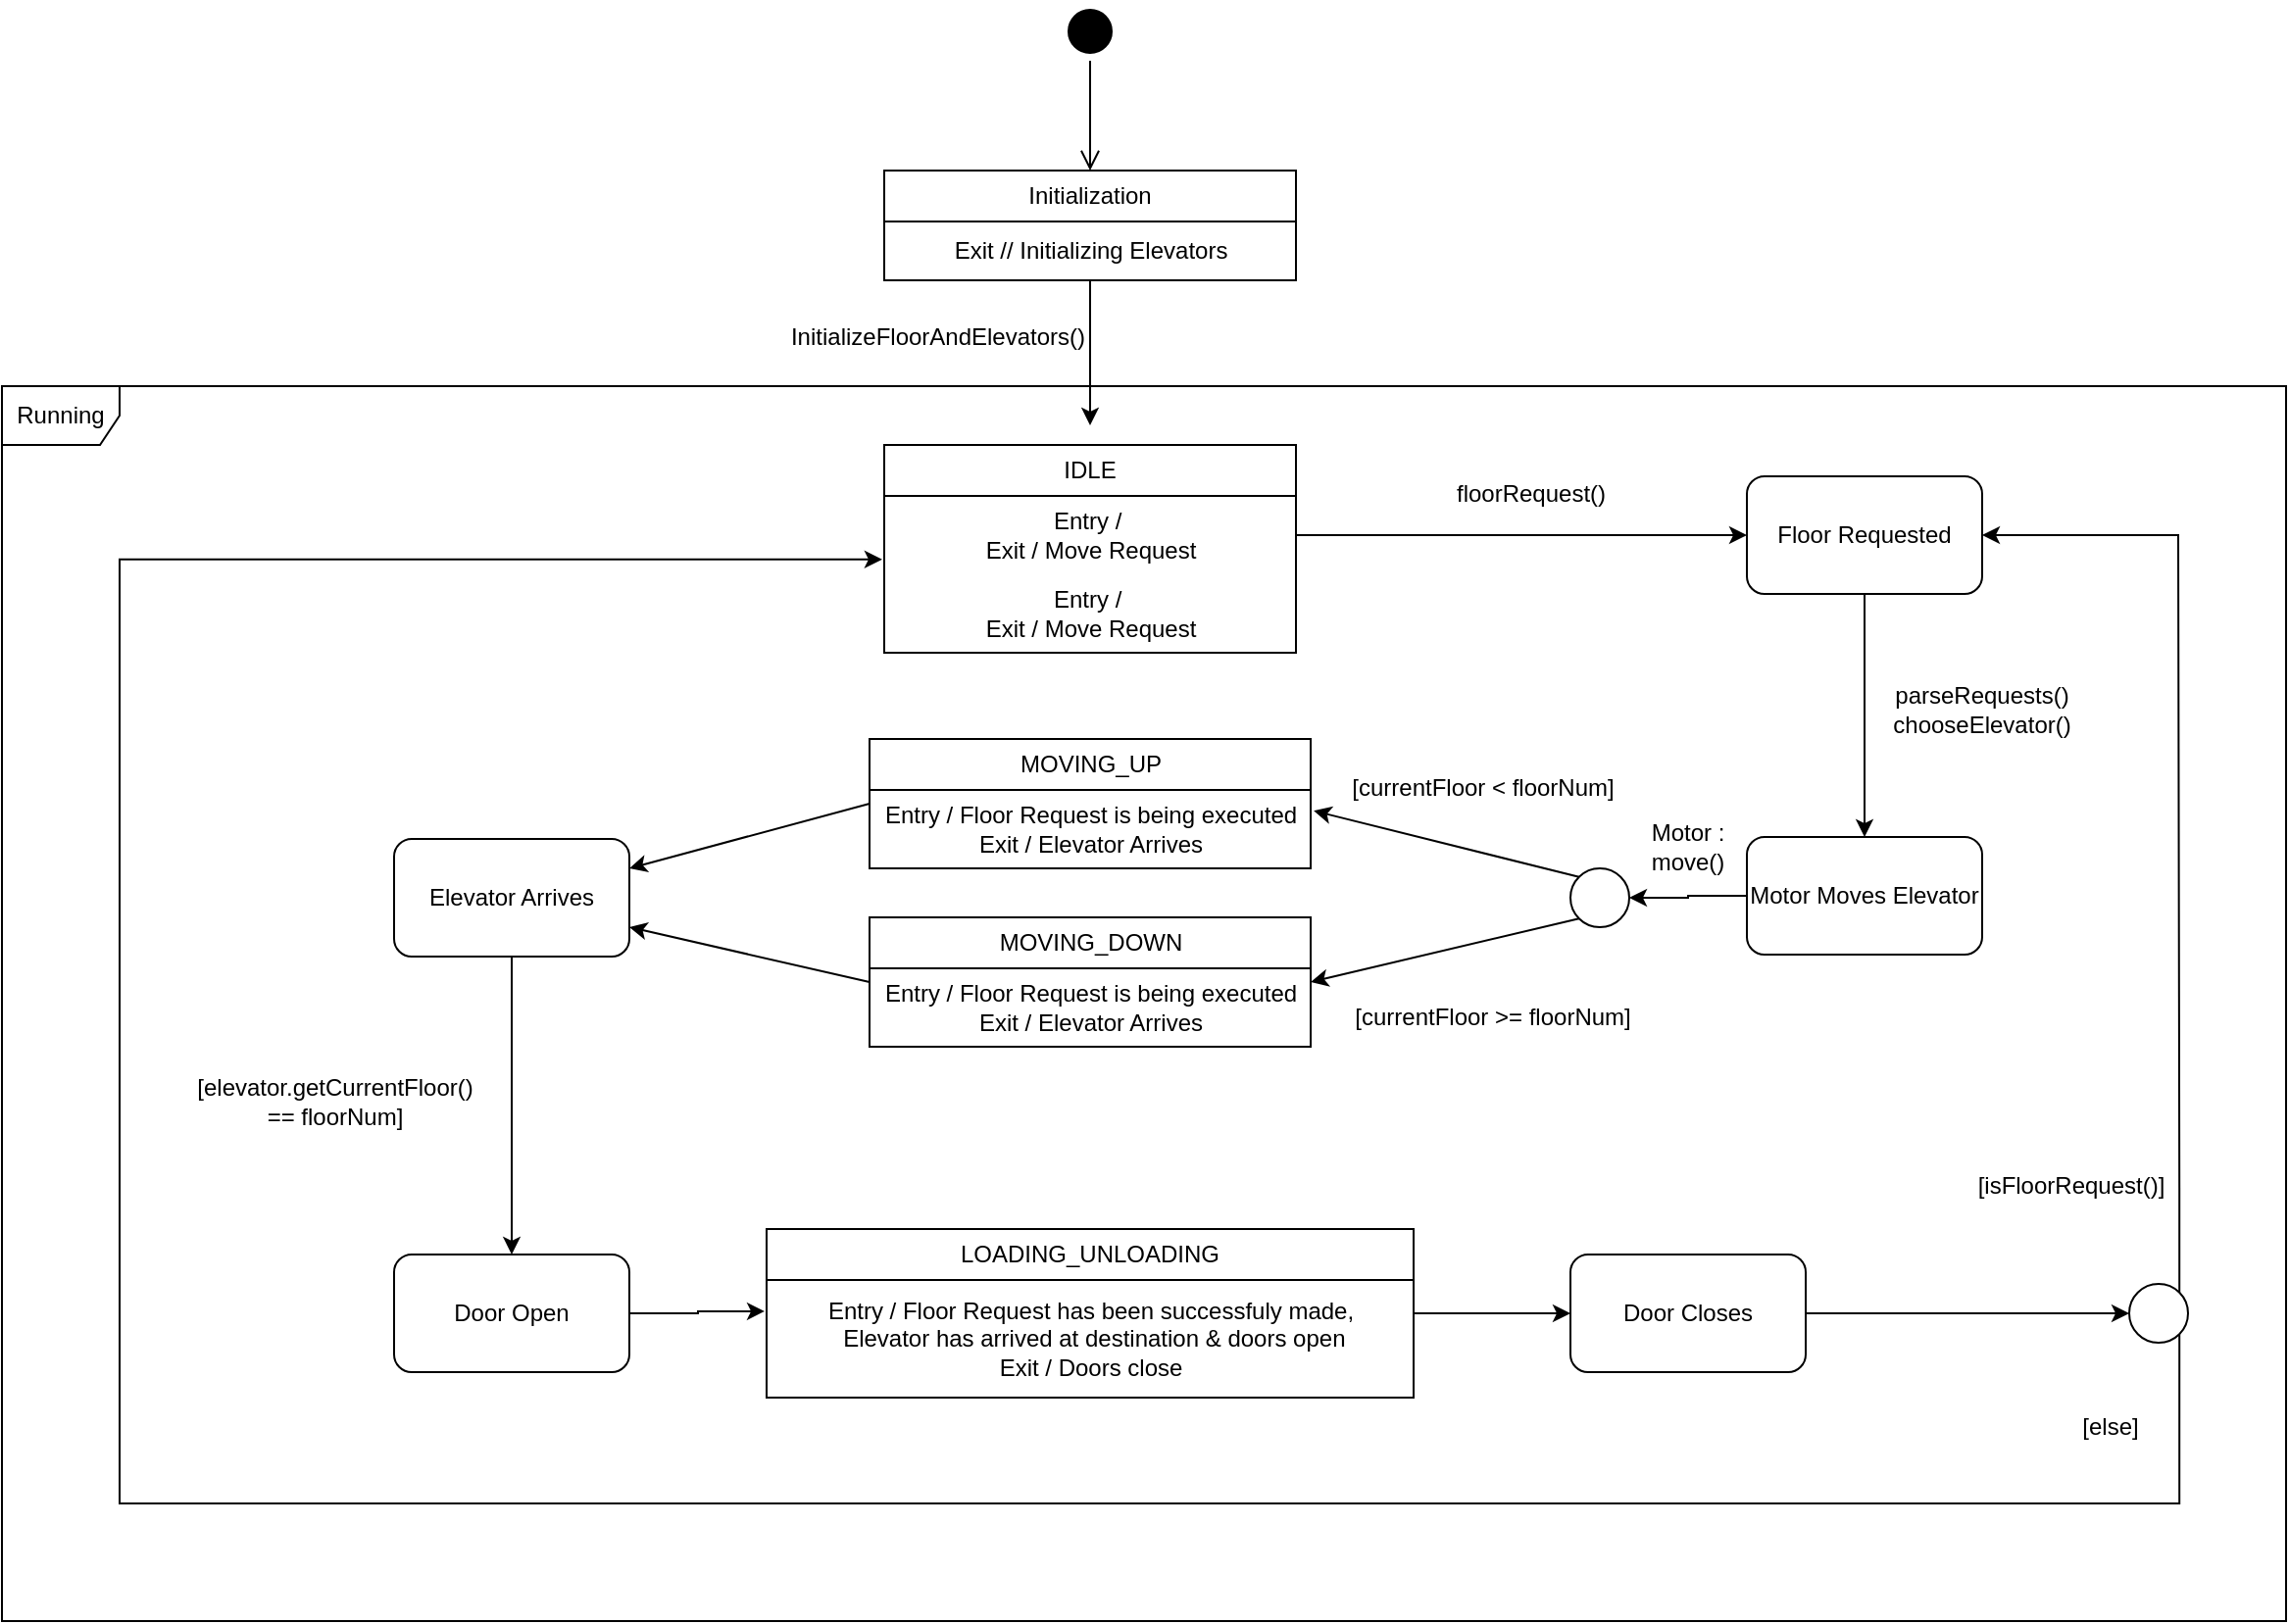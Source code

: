 <mxfile version="24.0.6" type="device">
  <diagram name="Page-1" id="PvMmBn6i1ijl0CdpWlQL">
    <mxGraphModel dx="2051" dy="1891" grid="1" gridSize="10" guides="1" tooltips="1" connect="1" arrows="1" fold="1" page="1" pageScale="1" pageWidth="850" pageHeight="1100" math="0" shadow="0">
      <root>
        <mxCell id="0" />
        <mxCell id="1" parent="0" />
        <mxCell id="htWQr3QKB11t6zbesEdf-1" value="IDLE" style="swimlane;fontStyle=0;childLayout=stackLayout;horizontal=1;startSize=26;fillColor=none;horizontalStack=0;resizeParent=1;resizeParentMax=0;resizeLast=0;collapsible=1;marginBottom=0;whiteSpace=wrap;html=1;" parent="1" vertex="1">
          <mxGeometry x="-210" y="160" width="210" height="106" as="geometry" />
        </mxCell>
        <mxCell id="htWQr3QKB11t6zbesEdf-2" value="Entry /&amp;nbsp;&lt;br&gt;Exit / Move Request" style="text;html=1;align=center;verticalAlign=middle;resizable=0;points=[];autosize=1;strokeColor=none;fillColor=none;" parent="htWQr3QKB11t6zbesEdf-1" vertex="1">
          <mxGeometry y="26" width="210" height="40" as="geometry" />
        </mxCell>
        <mxCell id="htWQr3QKB11t6zbesEdf-50" value="Entry /&amp;nbsp;&lt;br&gt;Exit / Move Request" style="text;html=1;align=center;verticalAlign=middle;resizable=0;points=[];autosize=1;strokeColor=none;fillColor=none;" parent="htWQr3QKB11t6zbesEdf-1" vertex="1">
          <mxGeometry y="66" width="210" height="40" as="geometry" />
        </mxCell>
        <mxCell id="htWQr3QKB11t6zbesEdf-3" style="edgeStyle=orthogonalEdgeStyle;rounded=0;orthogonalLoop=1;jettySize=auto;html=1;entryX=0.5;entryY=0;entryDx=0;entryDy=0;" parent="1" source="htWQr3QKB11t6zbesEdf-4" target="htWQr3QKB11t6zbesEdf-5" edge="1">
          <mxGeometry relative="1" as="geometry" />
        </mxCell>
        <mxCell id="htWQr3QKB11t6zbesEdf-4" value="Floor Requested" style="rounded=1;whiteSpace=wrap;html=1;" parent="1" vertex="1">
          <mxGeometry x="230" y="176" width="120" height="60" as="geometry" />
        </mxCell>
        <mxCell id="d21psSxY8Zwg0yVvmTkS-15" style="edgeStyle=orthogonalEdgeStyle;rounded=0;orthogonalLoop=1;jettySize=auto;html=1;exitX=0;exitY=0.5;exitDx=0;exitDy=0;entryX=1;entryY=0.5;entryDx=0;entryDy=0;" edge="1" parent="1" source="htWQr3QKB11t6zbesEdf-5" target="d21psSxY8Zwg0yVvmTkS-14">
          <mxGeometry relative="1" as="geometry" />
        </mxCell>
        <mxCell id="htWQr3QKB11t6zbesEdf-5" value="Motor Moves Elevator" style="rounded=1;whiteSpace=wrap;html=1;" parent="1" vertex="1">
          <mxGeometry x="230" y="360" width="120" height="60" as="geometry" />
        </mxCell>
        <mxCell id="htWQr3QKB11t6zbesEdf-7" value="Door Open" style="rounded=1;whiteSpace=wrap;html=1;" parent="1" vertex="1">
          <mxGeometry x="-460" y="573" width="120" height="60" as="geometry" />
        </mxCell>
        <mxCell id="d21psSxY8Zwg0yVvmTkS-30" style="rounded=0;orthogonalLoop=1;jettySize=auto;html=1;exitX=1;exitY=0.5;exitDx=0;exitDy=0;entryX=0;entryY=0.5;entryDx=0;entryDy=0;" edge="1" parent="1" source="htWQr3QKB11t6zbesEdf-9" target="d21psSxY8Zwg0yVvmTkS-28">
          <mxGeometry relative="1" as="geometry" />
        </mxCell>
        <mxCell id="htWQr3QKB11t6zbesEdf-9" value="Door Closes" style="rounded=1;whiteSpace=wrap;html=1;" parent="1" vertex="1">
          <mxGeometry x="140" y="573" width="120" height="60" as="geometry" />
        </mxCell>
        <mxCell id="d21psSxY8Zwg0yVvmTkS-25" style="edgeStyle=orthogonalEdgeStyle;rounded=0;orthogonalLoop=1;jettySize=auto;html=1;exitX=0.5;exitY=1;exitDx=0;exitDy=0;entryX=0.5;entryY=0;entryDx=0;entryDy=0;" edge="1" parent="1" source="htWQr3QKB11t6zbesEdf-10" target="htWQr3QKB11t6zbesEdf-7">
          <mxGeometry relative="1" as="geometry" />
        </mxCell>
        <mxCell id="htWQr3QKB11t6zbesEdf-10" value="Elevator Arrives" style="rounded=1;whiteSpace=wrap;html=1;" parent="1" vertex="1">
          <mxGeometry x="-460" y="361" width="120" height="60" as="geometry" />
        </mxCell>
        <mxCell id="d21psSxY8Zwg0yVvmTkS-27" style="edgeStyle=orthogonalEdgeStyle;rounded=0;orthogonalLoop=1;jettySize=auto;html=1;exitX=1;exitY=0.5;exitDx=0;exitDy=0;entryX=0;entryY=0.5;entryDx=0;entryDy=0;" edge="1" parent="1" source="htWQr3QKB11t6zbesEdf-11" target="htWQr3QKB11t6zbesEdf-9">
          <mxGeometry relative="1" as="geometry" />
        </mxCell>
        <mxCell id="htWQr3QKB11t6zbesEdf-11" value="LOADING_UNLOADING" style="swimlane;fontStyle=0;childLayout=stackLayout;horizontal=1;startSize=26;fillColor=none;horizontalStack=0;resizeParent=1;resizeParentMax=0;resizeLast=0;collapsible=1;marginBottom=0;whiteSpace=wrap;html=1;" parent="1" vertex="1">
          <mxGeometry x="-270" y="560" width="330" height="86" as="geometry" />
        </mxCell>
        <mxCell id="htWQr3QKB11t6zbesEdf-30" value="Entry / Floor Request has been successfuly made,&lt;br style=&quot;border-color: var(--border-color);&quot;&gt;&amp;nbsp;Elevator has arrived at destination &amp;amp; doors open&lt;br style=&quot;border-color: var(--border-color);&quot;&gt;Exit / Doors close" style="text;html=1;align=center;verticalAlign=middle;resizable=0;points=[];autosize=1;strokeColor=none;fillColor=none;" parent="htWQr3QKB11t6zbesEdf-11" vertex="1">
          <mxGeometry y="26" width="330" height="60" as="geometry" />
        </mxCell>
        <mxCell id="d21psSxY8Zwg0yVvmTkS-23" style="rounded=0;orthogonalLoop=1;jettySize=auto;html=1;exitX=0;exitY=0.5;exitDx=0;exitDy=0;entryX=1;entryY=0.25;entryDx=0;entryDy=0;" edge="1" parent="1" source="htWQr3QKB11t6zbesEdf-13" target="htWQr3QKB11t6zbesEdf-10">
          <mxGeometry relative="1" as="geometry" />
        </mxCell>
        <mxCell id="htWQr3QKB11t6zbesEdf-13" value="MOVING_UP" style="swimlane;fontStyle=0;childLayout=stackLayout;horizontal=1;startSize=26;fillColor=none;horizontalStack=0;resizeParent=1;resizeParentMax=0;resizeLast=0;collapsible=1;marginBottom=0;whiteSpace=wrap;html=1;" parent="1" vertex="1">
          <mxGeometry x="-217.5" y="310" width="225" height="66" as="geometry" />
        </mxCell>
        <mxCell id="htWQr3QKB11t6zbesEdf-14" value="Entry / Floor Request is being executed&lt;br&gt;Exit / Elevator Arrives" style="text;html=1;align=center;verticalAlign=middle;resizable=0;points=[];autosize=1;strokeColor=none;fillColor=none;" parent="htWQr3QKB11t6zbesEdf-13" vertex="1">
          <mxGeometry y="26" width="225" height="40" as="geometry" />
        </mxCell>
        <mxCell id="htWQr3QKB11t6zbesEdf-15" style="edgeStyle=orthogonalEdgeStyle;rounded=0;orthogonalLoop=1;jettySize=auto;html=1;entryX=0;entryY=0.5;entryDx=0;entryDy=0;" parent="1" source="htWQr3QKB11t6zbesEdf-2" target="htWQr3QKB11t6zbesEdf-4" edge="1">
          <mxGeometry relative="1" as="geometry" />
        </mxCell>
        <mxCell id="htWQr3QKB11t6zbesEdf-41" value="floorRequest()" style="text;html=1;strokeColor=none;fillColor=none;align=center;verticalAlign=middle;whiteSpace=wrap;rounded=0;" parent="1" vertex="1">
          <mxGeometry x="90" y="170" width="60" height="30" as="geometry" />
        </mxCell>
        <mxCell id="htWQr3QKB11t6zbesEdf-42" value="parseRequests() chooseElevator()" style="text;html=1;strokeColor=none;fillColor=none;align=center;verticalAlign=middle;whiteSpace=wrap;rounded=0;" parent="1" vertex="1">
          <mxGeometry x="320" y="280" width="60" height="30" as="geometry" />
        </mxCell>
        <mxCell id="htWQr3QKB11t6zbesEdf-43" value="Motor : move()" style="text;html=1;strokeColor=none;fillColor=none;align=center;verticalAlign=middle;whiteSpace=wrap;rounded=0;" parent="1" vertex="1">
          <mxGeometry x="170" y="350" width="60" height="30" as="geometry" />
        </mxCell>
        <mxCell id="htWQr3QKB11t6zbesEdf-44" value="[elevator.getCurrentFloor() == floorNum]" style="text;html=1;strokeColor=none;fillColor=none;align=center;verticalAlign=middle;whiteSpace=wrap;rounded=0;" parent="1" vertex="1">
          <mxGeometry x="-550" y="480" width="120" height="30" as="geometry" />
        </mxCell>
        <mxCell id="htWQr3QKB11t6zbesEdf-52" value="Initialization" style="swimlane;fontStyle=0;childLayout=stackLayout;horizontal=1;startSize=26;fillColor=none;horizontalStack=0;resizeParent=1;resizeParentMax=0;resizeLast=0;collapsible=1;marginBottom=0;whiteSpace=wrap;html=1;" parent="1" vertex="1">
          <mxGeometry x="-210" y="20" width="210" height="56" as="geometry" />
        </mxCell>
        <mxCell id="htWQr3QKB11t6zbesEdf-53" value="Exit // Initializing Elevators" style="text;html=1;align=center;verticalAlign=middle;resizable=0;points=[];autosize=1;strokeColor=none;fillColor=none;" parent="htWQr3QKB11t6zbesEdf-52" vertex="1">
          <mxGeometry y="26" width="210" height="30" as="geometry" />
        </mxCell>
        <mxCell id="htWQr3QKB11t6zbesEdf-55" style="edgeStyle=orthogonalEdgeStyle;rounded=0;orthogonalLoop=1;jettySize=auto;html=1;" parent="1" source="htWQr3QKB11t6zbesEdf-53" edge="1">
          <mxGeometry relative="1" as="geometry">
            <mxPoint x="-105" y="150" as="targetPoint" />
          </mxGeometry>
        </mxCell>
        <mxCell id="htWQr3QKB11t6zbesEdf-56" value="&lt;div style=&quot;color: rgb(204, 204, 204); background-color: rgb(31, 31, 31); font-family: Consolas, &amp;quot;Courier New&amp;quot;, monospace; font-size: 14px; line-height: 19px;&quot;&gt;&lt;br&gt;&lt;/div&gt;" style="text;html=1;align=center;verticalAlign=middle;whiteSpace=wrap;rounded=0;" parent="1" vertex="1">
          <mxGeometry x="20" y="90" width="60" height="30" as="geometry" />
        </mxCell>
        <mxCell id="htWQr3QKB11t6zbesEdf-57" value="InitializeFloorAndElevators()" style="text;html=1;strokeColor=none;fillColor=none;align=center;verticalAlign=middle;whiteSpace=wrap;rounded=0;" parent="1" vertex="1">
          <mxGeometry x="-235" y="85" width="105" height="40" as="geometry" />
        </mxCell>
        <mxCell id="zfVeeJ4_6bXh-RXef8P0-2" value="Running" style="shape=umlFrame;whiteSpace=wrap;html=1;pointerEvents=0;" parent="1" vertex="1">
          <mxGeometry x="-660" y="130" width="1165" height="630" as="geometry" />
        </mxCell>
        <mxCell id="d21psSxY8Zwg0yVvmTkS-1" value="" style="ellipse;html=1;shape=startState;fillColor=#000000;strokeColor=#000000;" vertex="1" parent="1">
          <mxGeometry x="-120" y="-66" width="30" height="30" as="geometry" />
        </mxCell>
        <mxCell id="d21psSxY8Zwg0yVvmTkS-2" value="" style="edgeStyle=orthogonalEdgeStyle;html=1;verticalAlign=bottom;endArrow=open;endSize=8;strokeColor=#000000;rounded=0;entryX=0.5;entryY=0;entryDx=0;entryDy=0;" edge="1" source="d21psSxY8Zwg0yVvmTkS-1" parent="1" target="htWQr3QKB11t6zbesEdf-52">
          <mxGeometry relative="1" as="geometry">
            <mxPoint x="-95" y="24" as="targetPoint" />
          </mxGeometry>
        </mxCell>
        <mxCell id="d21psSxY8Zwg0yVvmTkS-24" style="rounded=0;orthogonalLoop=1;jettySize=auto;html=1;exitX=0;exitY=0.5;exitDx=0;exitDy=0;entryX=1;entryY=0.75;entryDx=0;entryDy=0;" edge="1" parent="1" source="d21psSxY8Zwg0yVvmTkS-12" target="htWQr3QKB11t6zbesEdf-10">
          <mxGeometry relative="1" as="geometry" />
        </mxCell>
        <mxCell id="d21psSxY8Zwg0yVvmTkS-12" value="MOVING_DOWN" style="swimlane;fontStyle=0;childLayout=stackLayout;horizontal=1;startSize=26;fillColor=none;horizontalStack=0;resizeParent=1;resizeParentMax=0;resizeLast=0;collapsible=1;marginBottom=0;whiteSpace=wrap;html=1;" vertex="1" parent="1">
          <mxGeometry x="-217.5" y="401" width="225" height="66" as="geometry" />
        </mxCell>
        <mxCell id="d21psSxY8Zwg0yVvmTkS-13" value="Entry / Floor Request is being executed&lt;br&gt;Exit / Elevator Arrives" style="text;html=1;align=center;verticalAlign=middle;resizable=0;points=[];autosize=1;strokeColor=none;fillColor=none;" vertex="1" parent="d21psSxY8Zwg0yVvmTkS-12">
          <mxGeometry y="26" width="225" height="40" as="geometry" />
        </mxCell>
        <mxCell id="d21psSxY8Zwg0yVvmTkS-18" style="rounded=0;orthogonalLoop=1;jettySize=auto;html=1;exitX=0;exitY=1;exitDx=0;exitDy=0;entryX=1;entryY=0.5;entryDx=0;entryDy=0;" edge="1" parent="1" source="d21psSxY8Zwg0yVvmTkS-14" target="d21psSxY8Zwg0yVvmTkS-12">
          <mxGeometry relative="1" as="geometry" />
        </mxCell>
        <mxCell id="d21psSxY8Zwg0yVvmTkS-14" value="" style="ellipse;whiteSpace=wrap;html=1;aspect=fixed;" vertex="1" parent="1">
          <mxGeometry x="140" y="376" width="30" height="30" as="geometry" />
        </mxCell>
        <mxCell id="d21psSxY8Zwg0yVvmTkS-16" style="rounded=0;orthogonalLoop=1;jettySize=auto;html=1;exitX=0;exitY=0;exitDx=0;exitDy=0;entryX=1.007;entryY=0.266;entryDx=0;entryDy=0;entryPerimeter=0;" edge="1" parent="1" source="d21psSxY8Zwg0yVvmTkS-14" target="htWQr3QKB11t6zbesEdf-14">
          <mxGeometry relative="1" as="geometry" />
        </mxCell>
        <mxCell id="d21psSxY8Zwg0yVvmTkS-19" value="[currentFloor &amp;lt; floorNum]" style="text;html=1;align=center;verticalAlign=middle;resizable=0;points=[];autosize=1;strokeColor=none;fillColor=none;" vertex="1" parent="1">
          <mxGeometry x="15" y="320" width="160" height="30" as="geometry" />
        </mxCell>
        <mxCell id="d21psSxY8Zwg0yVvmTkS-20" value="[currentFloor &amp;gt;= floorNum]" style="text;html=1;align=center;verticalAlign=middle;resizable=0;points=[];autosize=1;strokeColor=none;fillColor=none;" vertex="1" parent="1">
          <mxGeometry x="15" y="437" width="170" height="30" as="geometry" />
        </mxCell>
        <mxCell id="d21psSxY8Zwg0yVvmTkS-26" style="edgeStyle=orthogonalEdgeStyle;rounded=0;orthogonalLoop=1;jettySize=auto;html=1;exitX=1;exitY=0.5;exitDx=0;exitDy=0;entryX=-0.003;entryY=0.266;entryDx=0;entryDy=0;entryPerimeter=0;" edge="1" parent="1" source="htWQr3QKB11t6zbesEdf-7" target="htWQr3QKB11t6zbesEdf-30">
          <mxGeometry relative="1" as="geometry" />
        </mxCell>
        <mxCell id="d21psSxY8Zwg0yVvmTkS-31" style="edgeStyle=orthogonalEdgeStyle;rounded=0;orthogonalLoop=1;jettySize=auto;html=1;exitX=1;exitY=0;exitDx=0;exitDy=0;entryX=1;entryY=0.5;entryDx=0;entryDy=0;" edge="1" parent="1" source="d21psSxY8Zwg0yVvmTkS-28" target="htWQr3QKB11t6zbesEdf-4">
          <mxGeometry relative="1" as="geometry">
            <Array as="points">
              <mxPoint x="450" y="539" />
              <mxPoint x="450" y="206" />
            </Array>
          </mxGeometry>
        </mxCell>
        <mxCell id="d21psSxY8Zwg0yVvmTkS-28" value="" style="ellipse;whiteSpace=wrap;html=1;aspect=fixed;" vertex="1" parent="1">
          <mxGeometry x="425" y="588" width="30" height="30" as="geometry" />
        </mxCell>
        <mxCell id="d21psSxY8Zwg0yVvmTkS-33" style="edgeStyle=orthogonalEdgeStyle;rounded=0;orthogonalLoop=1;jettySize=auto;html=1;exitX=1;exitY=1;exitDx=0;exitDy=0;entryX=-0.005;entryY=0.81;entryDx=0;entryDy=0;entryPerimeter=0;" edge="1" parent="1" source="d21psSxY8Zwg0yVvmTkS-28" target="htWQr3QKB11t6zbesEdf-2">
          <mxGeometry relative="1" as="geometry">
            <Array as="points">
              <mxPoint x="451" y="700" />
              <mxPoint x="-600" y="700" />
              <mxPoint x="-600" y="218" />
            </Array>
          </mxGeometry>
        </mxCell>
        <mxCell id="d21psSxY8Zwg0yVvmTkS-34" value="[isFloorRequest()]" style="text;html=1;align=center;verticalAlign=middle;resizable=0;points=[];autosize=1;strokeColor=none;fillColor=none;" vertex="1" parent="1">
          <mxGeometry x="335" y="523" width="120" height="30" as="geometry" />
        </mxCell>
        <mxCell id="d21psSxY8Zwg0yVvmTkS-35" value="[else]" style="text;html=1;align=center;verticalAlign=middle;resizable=0;points=[];autosize=1;strokeColor=none;fillColor=none;" vertex="1" parent="1">
          <mxGeometry x="390" y="646" width="50" height="30" as="geometry" />
        </mxCell>
      </root>
    </mxGraphModel>
  </diagram>
</mxfile>
